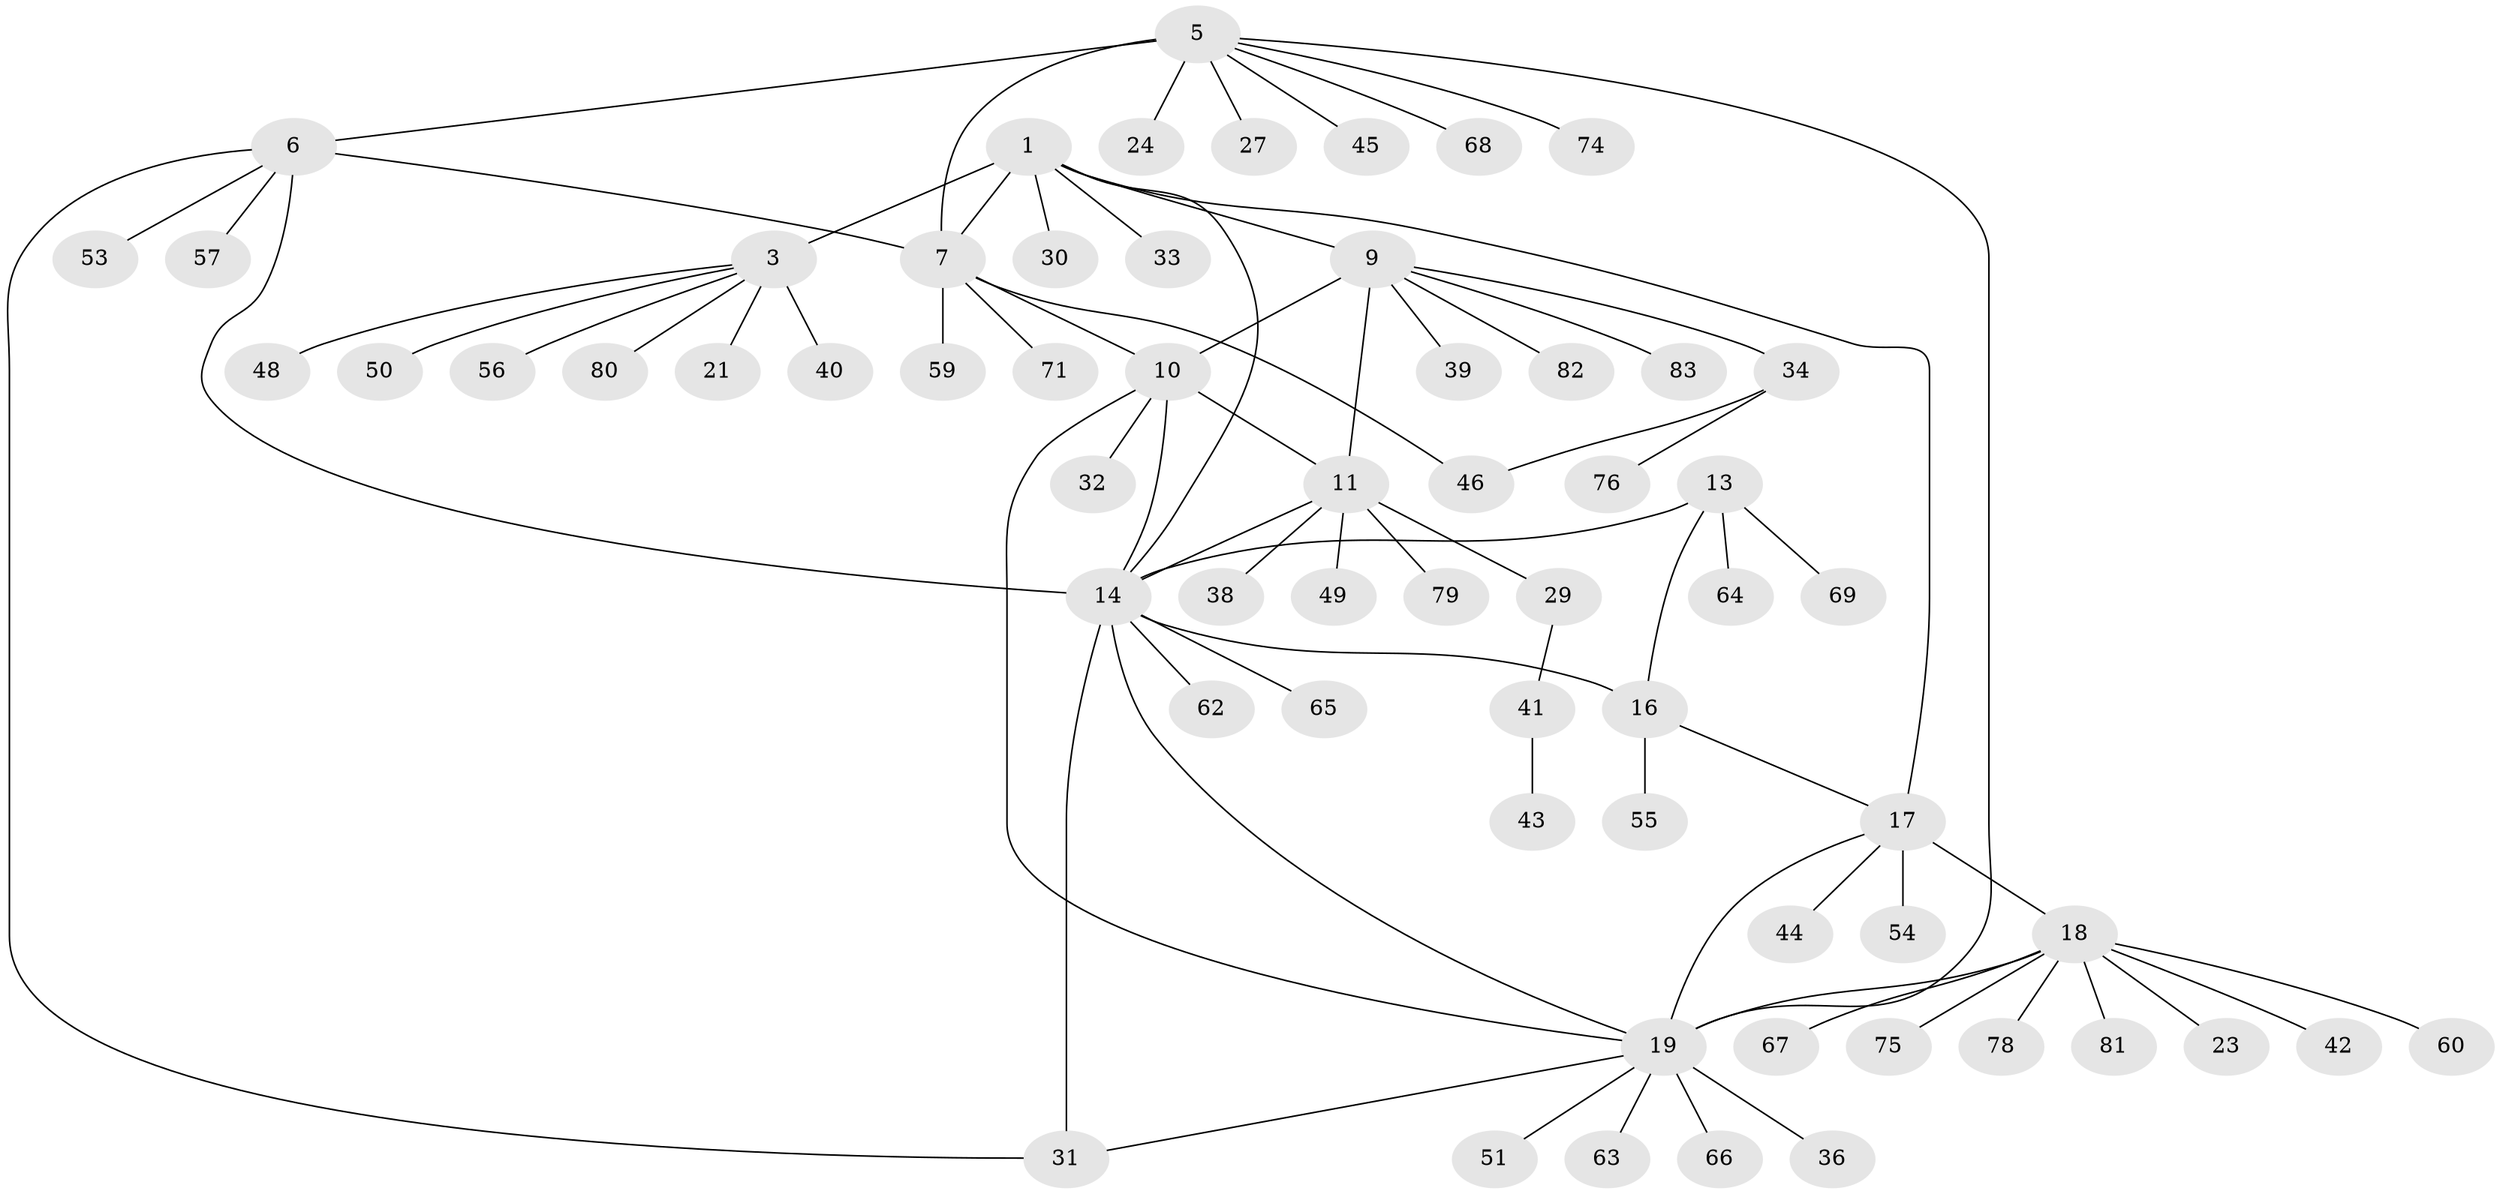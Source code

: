 // Generated by graph-tools (version 1.1) at 2025/52/02/27/25 19:52:18]
// undirected, 63 vertices, 77 edges
graph export_dot {
graph [start="1"]
  node [color=gray90,style=filled];
  1 [super="+2"];
  3 [super="+4"];
  5 [super="+8"];
  6 [super="+58"];
  7 [super="+47"];
  9 [super="+12"];
  10 [super="+25"];
  11 [super="+22"];
  13 [super="+72"];
  14 [super="+15"];
  16 [super="+61"];
  17 [super="+28"];
  18 [super="+20"];
  19 [super="+26"];
  21;
  23;
  24;
  27 [super="+73"];
  29;
  30;
  31 [super="+37"];
  32;
  33;
  34 [super="+35"];
  36;
  38;
  39;
  40;
  41 [super="+52"];
  42;
  43;
  44;
  45;
  46;
  48;
  49;
  50;
  51 [super="+70"];
  53;
  54;
  55;
  56;
  57;
  59;
  60;
  62;
  63 [super="+77"];
  64;
  65;
  66;
  67;
  68;
  69;
  71;
  74;
  75 [super="+84"];
  76;
  78;
  79;
  80;
  81;
  82;
  83;
  1 -- 3 [weight=4];
  1 -- 33;
  1 -- 7;
  1 -- 14;
  1 -- 17;
  1 -- 30;
  1 -- 9;
  3 -- 40;
  3 -- 48;
  3 -- 50;
  3 -- 80;
  3 -- 56;
  3 -- 21;
  5 -- 6 [weight=2];
  5 -- 7 [weight=2];
  5 -- 27;
  5 -- 68;
  5 -- 74;
  5 -- 19;
  5 -- 24;
  5 -- 45;
  6 -- 7;
  6 -- 53;
  6 -- 57;
  6 -- 14;
  6 -- 31;
  7 -- 10 [weight=2];
  7 -- 46;
  7 -- 59;
  7 -- 71;
  9 -- 10 [weight=2];
  9 -- 11 [weight=2];
  9 -- 82;
  9 -- 34;
  9 -- 83;
  9 -- 39;
  10 -- 11;
  10 -- 19;
  10 -- 32;
  10 -- 14;
  11 -- 29;
  11 -- 14;
  11 -- 49;
  11 -- 38;
  11 -- 79;
  13 -- 14 [weight=2];
  13 -- 16;
  13 -- 64;
  13 -- 69;
  14 -- 16 [weight=2];
  14 -- 19;
  14 -- 31;
  14 -- 62;
  14 -- 65;
  16 -- 55;
  16 -- 17;
  17 -- 18 [weight=2];
  17 -- 19;
  17 -- 44;
  17 -- 54;
  18 -- 19 [weight=2];
  18 -- 23;
  18 -- 42;
  18 -- 60;
  18 -- 67;
  18 -- 75;
  18 -- 81;
  18 -- 78;
  19 -- 31;
  19 -- 36;
  19 -- 51;
  19 -- 63;
  19 -- 66;
  29 -- 41;
  34 -- 46;
  34 -- 76;
  41 -- 43;
}
